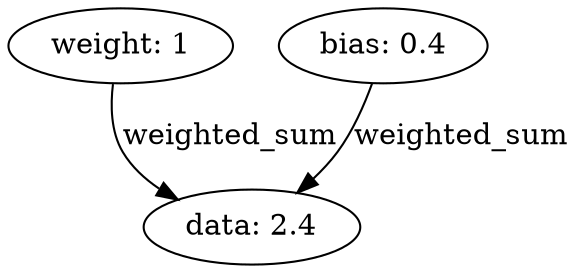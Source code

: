 digraph G {
	4698308912 [label="weight: 1"]
	4698321152 [label="bias: 0.4"]
	4698321056 [label="data: 2.4"]
	4698308912 -> 4698321056 [label=weighted_sum]
	4698321152 -> 4698321056 [label=weighted_sum]
}
